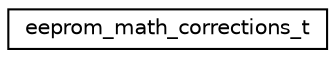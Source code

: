 digraph "Graphical Class Hierarchy"
{
  edge [fontname="Helvetica",fontsize="10",labelfontname="Helvetica",labelfontsize="10"];
  node [fontname="Helvetica",fontsize="10",shape=record];
  rankdir="LR";
  Node1 [label="eeprom_math_corrections_t",height=0.2,width=0.4,color="black", fillcolor="white", style="filled",URL="$structeeprom__math__corrections__t.html",tooltip="Math corrections memory part. "];
}
